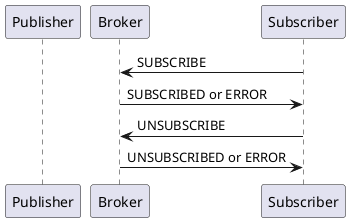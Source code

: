 @startuml
participant Publisher
participant Broker
participant Subscriber

Subscriber -> Broker : SUBSCRIBE
Broker -> Subscriber : SUBSCRIBED or ERROR
Subscriber -> Broker : UNSUBSCRIBE
Broker -> Subscriber : UNSUBSCRIBED or ERROR
@enduml